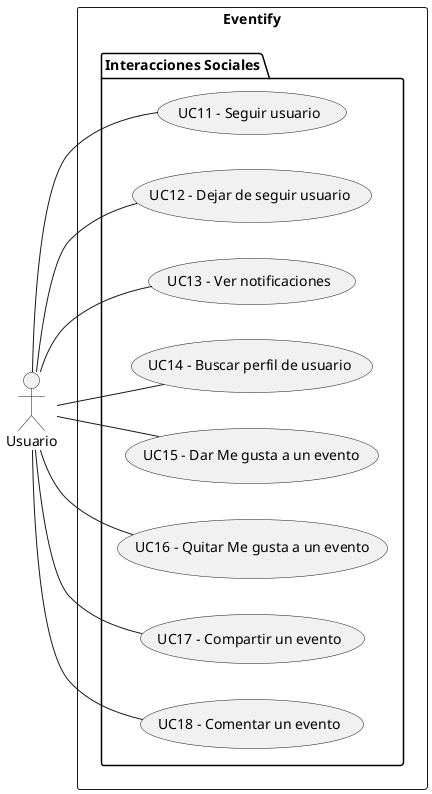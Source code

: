 @startuml UseCaseDiagramSocialInteractions
    left to right direction
    actor "Usuario" as usuario
    rectangle "Eventify" {
        package "Interacciones Sociales" {
            usecase "UC11 - Seguir usuario" as seguirUsuario
            usecase "UC12 - Dejar de seguir usuario" as dejarSeguirUsuario
            usecase "UC13 - Ver notificaciones" as verNotificaciones
            usecase "UC14 - Buscar perfil de usuario" as buscarPerfil
            usecase "UC15 - Dar Me gusta a un evento" as darMeGusta
            usecase "UC16 - Quitar Me gusta a un evento" as quitarMeGusta
            usecase "UC17 - Compartir un evento" as compartirEvento
            usecase "UC18 - Comentar un evento" as comentarEvento
        }
    }

    usuario -- seguirUsuario
    usuario -- dejarSeguirUsuario   
    usuario -- verNotificaciones
    usuario -- buscarPerfil
    usuario -- darMeGusta
    usuario -- quitarMeGusta
    usuario -- compartirEvento
    usuario -- comentarEvento
@enduml